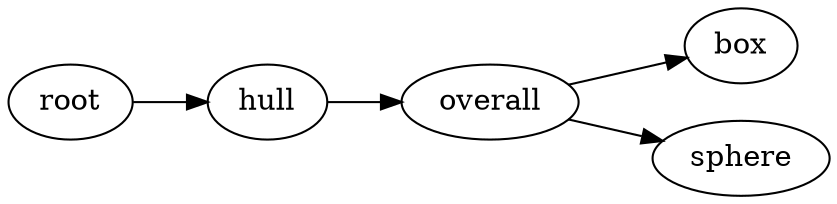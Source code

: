 digraph hull {
	graph [rankdir=LR]
	root_11 [label=root href="javascript:s=&quot;\(\)\nNone&quot;; console.log(s); alert(s);"]
	hull_12 [label=hull href="javascript:s=&quot;\(&#x27;hull&#x27;,\)\nSquareSphereOperation&quot;; console.log(s); alert(s);" tooltip=SquareSphereOperation]
	overall_13 [label=overall href="javascript:s=&quot;\(&#x27;hull&#x27;,\ &#x27;overall&#x27;\)\nMaker&quot;; console.log(s); alert(s);" tooltip=Maker]
	box_14 [label=box href="javascript:s=&quot;\(&#x27;hull&#x27;,\ &#x27;overall&#x27;,\ &#x27;box&#x27;\)\nBox&quot;; console.log(s); alert(s);" tooltip=Box]
	sphere_15 [label=sphere href="javascript:s=&quot;\(&#x27;hull&#x27;,\ &#x27;overall&#x27;,\ &#x27;sphere&#x27;\)\nSphere&quot;; console.log(s); alert(s);" tooltip=Sphere]
	root_11 -> hull_12
	hull_12 -> overall_13
	overall_13 -> box_14
	overall_13 -> sphere_15
}
